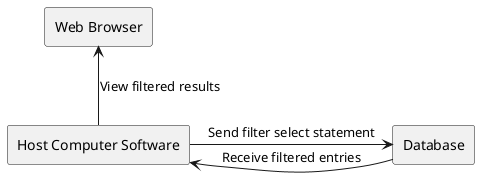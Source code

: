 @startuml
skinparam linestyle ortho
rectangle "Database" as DB
rectangle "Host Computer Software" as HCS
rectangle "Web Browser" as WB
HCS -> DB : "Send filter select statement"
DB -> HCS : "Receive filtered entries"
HCS -up-> WB : "View filtered results"
@enduml
